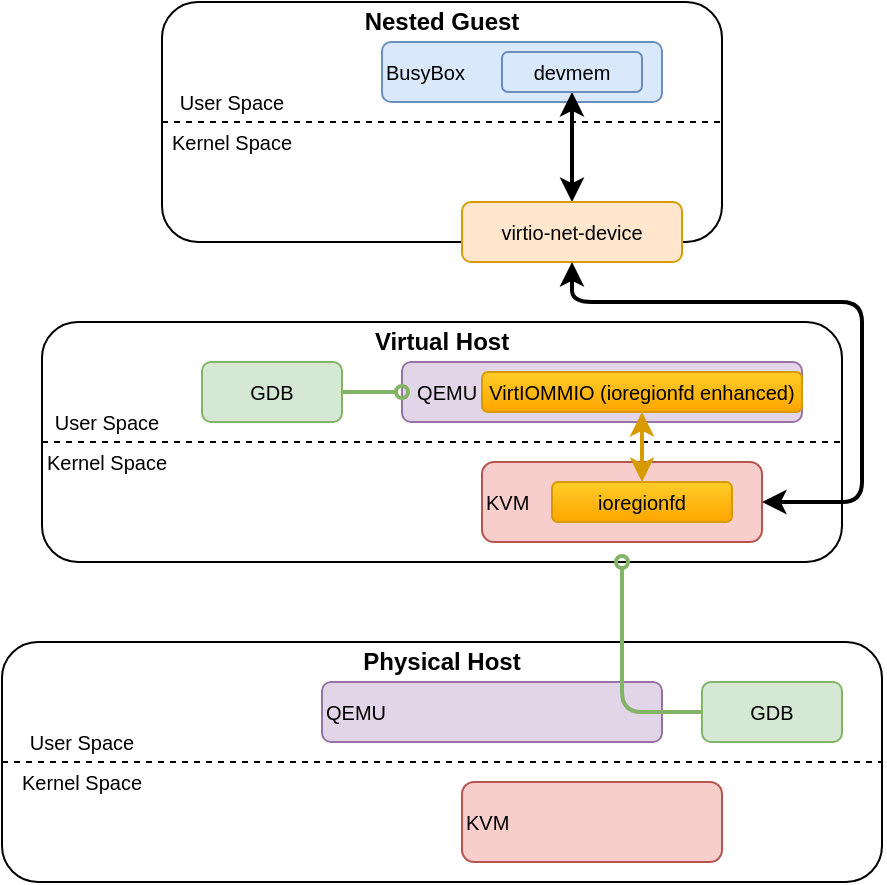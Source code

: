 <mxfile version="20.2.7" type="github">
  <diagram id="a-QX8mBSMtBPi-ePR0x0" name="Page-1">
    <mxGraphModel dx="1185" dy="661" grid="1" gridSize="10" guides="1" tooltips="1" connect="1" arrows="1" fold="1" page="1" pageScale="1" pageWidth="500" pageHeight="500" math="0" shadow="0">
      <root>
        <mxCell id="0" />
        <mxCell id="1" parent="0" />
        <mxCell id="VQPmKQ6DlBFONKVE424w-1" value="&lt;div&gt;&lt;br&gt;&lt;/div&gt;&lt;div&gt;&lt;br&gt;&lt;/div&gt;&lt;div&gt;&lt;br&gt;&lt;/div&gt;&lt;div align=&quot;left&quot;&gt;&lt;br&gt;&lt;/div&gt;&lt;div align=&quot;left&quot;&gt;&lt;br&gt;&lt;/div&gt;&lt;div&gt;&lt;br&gt;&lt;/div&gt;&lt;div&gt;&lt;br&gt;&lt;/div&gt;&lt;div&gt;&lt;br&gt;&lt;/div&gt;" style="rounded=1;whiteSpace=wrap;html=1;" vertex="1" parent="1">
          <mxGeometry x="30" y="350" width="440" height="120" as="geometry" />
        </mxCell>
        <mxCell id="VQPmKQ6DlBFONKVE424w-4" value="" style="endArrow=none;dashed=1;html=1;rounded=0;entryX=1;entryY=0.5;entryDx=0;entryDy=0;exitX=0;exitY=0.5;exitDx=0;exitDy=0;" edge="1" parent="1" source="VQPmKQ6DlBFONKVE424w-1" target="VQPmKQ6DlBFONKVE424w-1">
          <mxGeometry width="50" height="50" relative="1" as="geometry">
            <mxPoint x="270" y="270" as="sourcePoint" />
            <mxPoint x="320" y="220" as="targetPoint" />
          </mxGeometry>
        </mxCell>
        <mxCell id="VQPmKQ6DlBFONKVE424w-8" value="Physical Host" style="text;html=1;strokeColor=none;fillColor=none;align=center;verticalAlign=middle;whiteSpace=wrap;rounded=0;fontStyle=1" vertex="1" parent="1">
          <mxGeometry x="30" y="350" width="440" height="20" as="geometry" />
        </mxCell>
        <mxCell id="VQPmKQ6DlBFONKVE424w-9" value="&lt;font style=&quot;font-size: 10px;&quot;&gt;User Space&lt;/font&gt;" style="text;html=1;strokeColor=none;fillColor=none;align=center;verticalAlign=middle;whiteSpace=wrap;rounded=0;" vertex="1" parent="1">
          <mxGeometry x="30" y="390" width="80" height="20" as="geometry" />
        </mxCell>
        <mxCell id="VQPmKQ6DlBFONKVE424w-10" value="&lt;font style=&quot;font-size: 10px;&quot;&gt;Kernel Space&lt;/font&gt;" style="text;html=1;strokeColor=none;fillColor=none;align=center;verticalAlign=middle;whiteSpace=wrap;rounded=0;" vertex="1" parent="1">
          <mxGeometry x="30" y="410" width="80" height="20" as="geometry" />
        </mxCell>
        <mxCell id="VQPmKQ6DlBFONKVE424w-29" value="&lt;div align=&quot;left&quot;&gt;KVM&lt;/div&gt;" style="rounded=1;whiteSpace=wrap;html=1;fontSize=10;align=left;fillColor=#f8cecc;strokeColor=#b85450;" vertex="1" parent="1">
          <mxGeometry x="260" y="420" width="130" height="40" as="geometry" />
        </mxCell>
        <mxCell id="VQPmKQ6DlBFONKVE424w-30" value="&lt;div align=&quot;left&quot;&gt;QEMU&lt;/div&gt;" style="rounded=1;whiteSpace=wrap;html=1;fontSize=10;align=left;fillColor=#e1d5e7;strokeColor=#9673a6;" vertex="1" parent="1">
          <mxGeometry x="190" y="370" width="170" height="30" as="geometry" />
        </mxCell>
        <mxCell id="VQPmKQ6DlBFONKVE424w-31" value="GDB" style="rounded=1;whiteSpace=wrap;html=1;fontSize=10;fillColor=#d5e8d4;strokeColor=#82b366;" vertex="1" parent="1">
          <mxGeometry x="380" y="370" width="70" height="30" as="geometry" />
        </mxCell>
        <mxCell id="VQPmKQ6DlBFONKVE424w-13" value="&lt;div&gt;&lt;br&gt;&lt;/div&gt;&lt;div&gt;&lt;br&gt;&lt;/div&gt;&lt;div&gt;&lt;br&gt;&lt;/div&gt;&lt;div align=&quot;left&quot;&gt;&lt;br&gt;&lt;/div&gt;&lt;div align=&quot;left&quot;&gt;&lt;br&gt;&lt;/div&gt;&lt;div&gt;&lt;br&gt;&lt;/div&gt;&lt;div&gt;&lt;br&gt;&lt;/div&gt;&lt;div&gt;&lt;br&gt;&lt;/div&gt;" style="rounded=1;whiteSpace=wrap;html=1;" vertex="1" parent="1">
          <mxGeometry x="50" y="190" width="400" height="120" as="geometry" />
        </mxCell>
        <mxCell id="VQPmKQ6DlBFONKVE424w-14" value="" style="endArrow=none;dashed=1;html=1;rounded=0;entryX=1;entryY=0.5;entryDx=0;entryDy=0;exitX=0;exitY=0.5;exitDx=0;exitDy=0;" edge="1" parent="1" source="VQPmKQ6DlBFONKVE424w-13" target="VQPmKQ6DlBFONKVE424w-13">
          <mxGeometry width="50" height="50" relative="1" as="geometry">
            <mxPoint x="246.364" y="110" as="sourcePoint" />
            <mxPoint x="287.273" y="60" as="targetPoint" />
          </mxGeometry>
        </mxCell>
        <mxCell id="VQPmKQ6DlBFONKVE424w-15" value="Virtual Host" style="text;html=1;strokeColor=none;fillColor=none;align=center;verticalAlign=middle;whiteSpace=wrap;rounded=0;fontStyle=1" vertex="1" parent="1">
          <mxGeometry x="50" y="190" width="400" height="20" as="geometry" />
        </mxCell>
        <mxCell id="VQPmKQ6DlBFONKVE424w-16" value="&lt;font style=&quot;font-size: 10px;&quot;&gt;User Space&lt;/font&gt;" style="text;html=1;strokeColor=none;fillColor=none;align=center;verticalAlign=middle;whiteSpace=wrap;rounded=0;" vertex="1" parent="1">
          <mxGeometry x="50" y="230" width="65.455" height="20" as="geometry" />
        </mxCell>
        <mxCell id="VQPmKQ6DlBFONKVE424w-17" value="&lt;font style=&quot;font-size: 10px;&quot;&gt;Kernel Space&lt;/font&gt;" style="text;html=1;strokeColor=none;fillColor=none;align=center;verticalAlign=middle;whiteSpace=wrap;rounded=0;" vertex="1" parent="1">
          <mxGeometry x="50" y="250" width="65.455" height="20" as="geometry" />
        </mxCell>
        <mxCell id="VQPmKQ6DlBFONKVE424w-24" value="&lt;div align=&quot;left&quot;&gt;KVM&lt;/div&gt;" style="rounded=1;whiteSpace=wrap;html=1;fontSize=10;align=left;fillColor=#f8cecc;strokeColor=#b85450;" vertex="1" parent="1">
          <mxGeometry x="270" y="260" width="140" height="40" as="geometry" />
        </mxCell>
        <mxCell id="VQPmKQ6DlBFONKVE424w-25" value="ioregionfd" style="rounded=1;whiteSpace=wrap;html=1;fontSize=10;fillColor=#ffcd28;strokeColor=#d79b00;gradientColor=#ffa500;" vertex="1" parent="1">
          <mxGeometry x="305" y="270" width="90" height="20" as="geometry" />
        </mxCell>
        <mxCell id="VQPmKQ6DlBFONKVE424w-26" value="&lt;div align=&quot;left&quot;&gt;&amp;nbsp; QEMU&lt;/div&gt;" style="rounded=1;whiteSpace=wrap;html=1;fontSize=10;align=left;fillColor=#e1d5e7;strokeColor=#9673a6;" vertex="1" parent="1">
          <mxGeometry x="230" y="210" width="200" height="30" as="geometry" />
        </mxCell>
        <mxCell id="VQPmKQ6DlBFONKVE424w-27" value="VirtIOMMIO (ioregionfd enhanced)" style="rounded=1;whiteSpace=wrap;html=1;fontSize=10;fillColor=#ffcd28;strokeColor=#d79b00;gradientColor=#ffa500;" vertex="1" parent="1">
          <mxGeometry x="270" y="215" width="160" height="20" as="geometry" />
        </mxCell>
        <mxCell id="VQPmKQ6DlBFONKVE424w-56" style="edgeStyle=orthogonalEdgeStyle;rounded=0;orthogonalLoop=1;jettySize=auto;html=1;entryX=0;entryY=0.5;entryDx=0;entryDy=0;fontSize=10;strokeWidth=2;endArrow=oval;endFill=0;fillColor=#d5e8d4;strokeColor=#82b366;" edge="1" parent="1" source="VQPmKQ6DlBFONKVE424w-28" target="VQPmKQ6DlBFONKVE424w-26">
          <mxGeometry relative="1" as="geometry" />
        </mxCell>
        <mxCell id="VQPmKQ6DlBFONKVE424w-28" value="GDB" style="rounded=1;whiteSpace=wrap;html=1;fontSize=10;fillColor=#d5e8d4;strokeColor=#82b366;" vertex="1" parent="1">
          <mxGeometry x="130" y="210" width="70" height="30" as="geometry" />
        </mxCell>
        <mxCell id="VQPmKQ6DlBFONKVE424w-55" style="edgeStyle=orthogonalEdgeStyle;rounded=0;orthogonalLoop=1;jettySize=auto;html=1;fontSize=10;strokeWidth=2;startArrow=classic;startFill=1;entryX=0.5;entryY=1;entryDx=0;entryDy=0;fillColor=#ffcd28;strokeColor=#d79b00;gradientColor=#ffa500;" edge="1" parent="1" source="VQPmKQ6DlBFONKVE424w-25" target="VQPmKQ6DlBFONKVE424w-27">
          <mxGeometry relative="1" as="geometry">
            <Array as="points" />
          </mxGeometry>
        </mxCell>
        <mxCell id="VQPmKQ6DlBFONKVE424w-19" value="&lt;div&gt;&lt;br&gt;&lt;/div&gt;&lt;div&gt;&lt;br&gt;&lt;/div&gt;&lt;div&gt;&lt;br&gt;&lt;/div&gt;&lt;div align=&quot;left&quot;&gt;&lt;br&gt;&lt;/div&gt;&lt;div align=&quot;left&quot;&gt;&lt;br&gt;&lt;/div&gt;&lt;div&gt;&lt;br&gt;&lt;/div&gt;&lt;div&gt;&lt;br&gt;&lt;/div&gt;&lt;div&gt;&lt;br&gt;&lt;/div&gt;" style="rounded=1;whiteSpace=wrap;html=1;" vertex="1" parent="1">
          <mxGeometry x="110" y="30" width="280" height="120" as="geometry" />
        </mxCell>
        <mxCell id="VQPmKQ6DlBFONKVE424w-20" value="" style="endArrow=none;dashed=1;html=1;rounded=0;entryX=1;entryY=0.5;entryDx=0;entryDy=0;exitX=0;exitY=0.5;exitDx=0;exitDy=0;" edge="1" parent="1" source="VQPmKQ6DlBFONKVE424w-19" target="VQPmKQ6DlBFONKVE424w-19">
          <mxGeometry width="50" height="50" relative="1" as="geometry">
            <mxPoint x="262.727" y="-50" as="sourcePoint" />
            <mxPoint x="294.545" y="-100" as="targetPoint" />
          </mxGeometry>
        </mxCell>
        <mxCell id="VQPmKQ6DlBFONKVE424w-21" value="Nested Guest" style="text;html=1;strokeColor=none;fillColor=none;align=center;verticalAlign=middle;whiteSpace=wrap;rounded=0;fontStyle=1" vertex="1" parent="1">
          <mxGeometry x="110" y="30" width="280" height="20" as="geometry" />
        </mxCell>
        <mxCell id="VQPmKQ6DlBFONKVE424w-22" value="&lt;font style=&quot;font-size: 10px;&quot;&gt;User Space&lt;/font&gt;" style="text;html=1;strokeColor=none;fillColor=none;align=center;verticalAlign=middle;whiteSpace=wrap;rounded=0;" vertex="1" parent="1">
          <mxGeometry x="110" y="70" width="70" height="20" as="geometry" />
        </mxCell>
        <mxCell id="VQPmKQ6DlBFONKVE424w-23" value="&lt;font style=&quot;font-size: 10px;&quot;&gt;Kernel Space&lt;/font&gt;" style="text;html=1;strokeColor=none;fillColor=none;align=center;verticalAlign=middle;whiteSpace=wrap;rounded=0;" vertex="1" parent="1">
          <mxGeometry x="110" y="90" width="70" height="20" as="geometry" />
        </mxCell>
        <mxCell id="VQPmKQ6DlBFONKVE424w-51" value="BusyBox" style="rounded=1;whiteSpace=wrap;html=1;fontSize=10;align=left;fillColor=#dae8fc;strokeColor=#6c8ebf;" vertex="1" parent="1">
          <mxGeometry x="220" y="50" width="140" height="30" as="geometry" />
        </mxCell>
        <mxCell id="VQPmKQ6DlBFONKVE424w-53" style="edgeStyle=orthogonalEdgeStyle;rounded=0;orthogonalLoop=1;jettySize=auto;html=1;fontSize=10;strokeWidth=2;startArrow=classic;startFill=1;" edge="1" parent="1" source="VQPmKQ6DlBFONKVE424w-43" target="VQPmKQ6DlBFONKVE424w-52">
          <mxGeometry relative="1" as="geometry" />
        </mxCell>
        <mxCell id="VQPmKQ6DlBFONKVE424w-43" value="devmem" style="rounded=1;whiteSpace=wrap;html=1;fontSize=10;fillColor=#dae8fc;strokeColor=#6c8ebf;" vertex="1" parent="1">
          <mxGeometry x="280" y="55" width="70" height="20" as="geometry" />
        </mxCell>
        <mxCell id="VQPmKQ6DlBFONKVE424w-52" value="virtio-net-device" style="rounded=1;whiteSpace=wrap;html=1;fontSize=10;fillColor=#ffe6cc;strokeColor=#d79b00;" vertex="1" parent="1">
          <mxGeometry x="260" y="130" width="110" height="30" as="geometry" />
        </mxCell>
        <mxCell id="VQPmKQ6DlBFONKVE424w-57" style="edgeStyle=orthogonalEdgeStyle;rounded=1;orthogonalLoop=1;jettySize=auto;html=1;fontSize=10;strokeWidth=2;endArrow=oval;endFill=0;fillColor=#d5e8d4;strokeColor=#82b366;" edge="1" parent="1" source="VQPmKQ6DlBFONKVE424w-31">
          <mxGeometry relative="1" as="geometry">
            <mxPoint x="340" y="310" as="targetPoint" />
            <Array as="points">
              <mxPoint x="340" y="385" />
              <mxPoint x="340" y="310" />
            </Array>
          </mxGeometry>
        </mxCell>
        <mxCell id="VQPmKQ6DlBFONKVE424w-54" style="edgeStyle=orthogonalEdgeStyle;rounded=1;orthogonalLoop=1;jettySize=auto;html=1;fontSize=10;strokeWidth=2;startArrow=classic;startFill=1;entryX=1;entryY=0.5;entryDx=0;entryDy=0;" edge="1" parent="1" source="VQPmKQ6DlBFONKVE424w-52" target="VQPmKQ6DlBFONKVE424w-24">
          <mxGeometry relative="1" as="geometry">
            <mxPoint x="400" y="280" as="targetPoint" />
            <Array as="points">
              <mxPoint x="315" y="180" />
              <mxPoint x="460" y="180" />
              <mxPoint x="460" y="280" />
            </Array>
          </mxGeometry>
        </mxCell>
      </root>
    </mxGraphModel>
  </diagram>
</mxfile>
